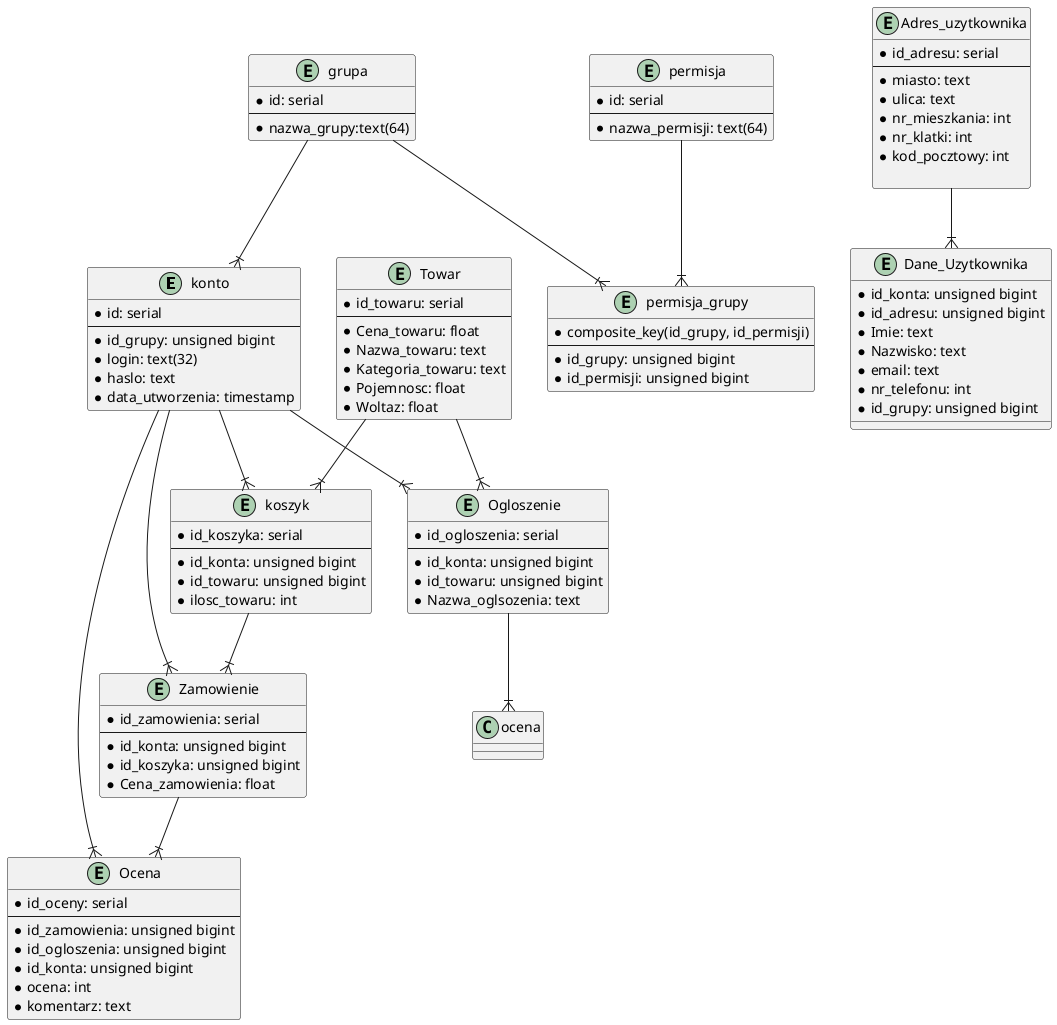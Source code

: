 @startuml

entity konto {
    * id: serial
    --
    * id_grupy: unsigned bigint
    * login: text(32)
    * haslo: text
    * data_utworzenia: timestamp
}

entity grupa {
    * id: serial
    --
    * nazwa_grupy:text(64)
}

entity permisja {
    * id: serial
    --
    * nazwa_permisji: text(64)
}

entity permisja_grupy{
    * composite_key(id_grupy, id_permisji)
    --
    * id_grupy: unsigned bigint
    * id_permisji: unsigned bigint
}

entity Dane_Uzytkownika{
	* id_konta: unsigned bigint
	* id_adresu: unsigned bigint
	* Imie: text
	* Nazwisko: text
	* email: text
	* nr_telefonu: int
	* id_grupy: unsigned bigint
}
entity Adres_uzytkownika{
	* id_adresu: serial
	--
	* miasto: text
	* ulica: text
	* nr_mieszkania: int
	* nr_klatki: int
	* kod_pocztowy: int
	
}

entity Towar{
	* id_towaru: serial
	--
	* Cena_towaru: float
	* Nazwa_towaru: text
	* Kategoria_towaru: text
	* Pojemnosc: float
	* Woltaz: float
}
entity Ogloszenie{
	* id_ogloszenia: serial
	--
	* id_konta: unsigned bigint
	* id_towaru: unsigned bigint
	* Nazwa_oglsozenia: text
}
entity koszyk{
	* id_koszyka: serial
	--
	* id_konta: unsigned bigint
	* id_towaru: unsigned bigint
	* ilosc_towaru: int
}
entity Zamowienie{
	* id_zamowienia: serial
	--
	* id_konta: unsigned bigint
	* id_koszyka: unsigned bigint
	* Cena_zamowienia: float
}
entity Ocena{
	* id_oceny: serial
	--
	* id_zamowienia: unsigned bigint
	* id_ogloszenia: unsigned bigint
	* id_konta: unsigned bigint
	* ocena: int
	* komentarz: text
}

grupa --|{ konto
grupa --|{ permisja_grupy
permisja --|{ permisja_grupy
konto --|{ Ogloszenie
konto --|{ koszyk
konto --|{ Zamowienie
konto --|{ Ocena
Adres_uzytkownika --|{ Dane_Uzytkownika
Towar --|{ Ogloszenie
Towar --|{ koszyk
koszyk --|{ Zamowienie
Zamowienie --|{ Ocena
Ogloszenie --|{ ocena


@enduml